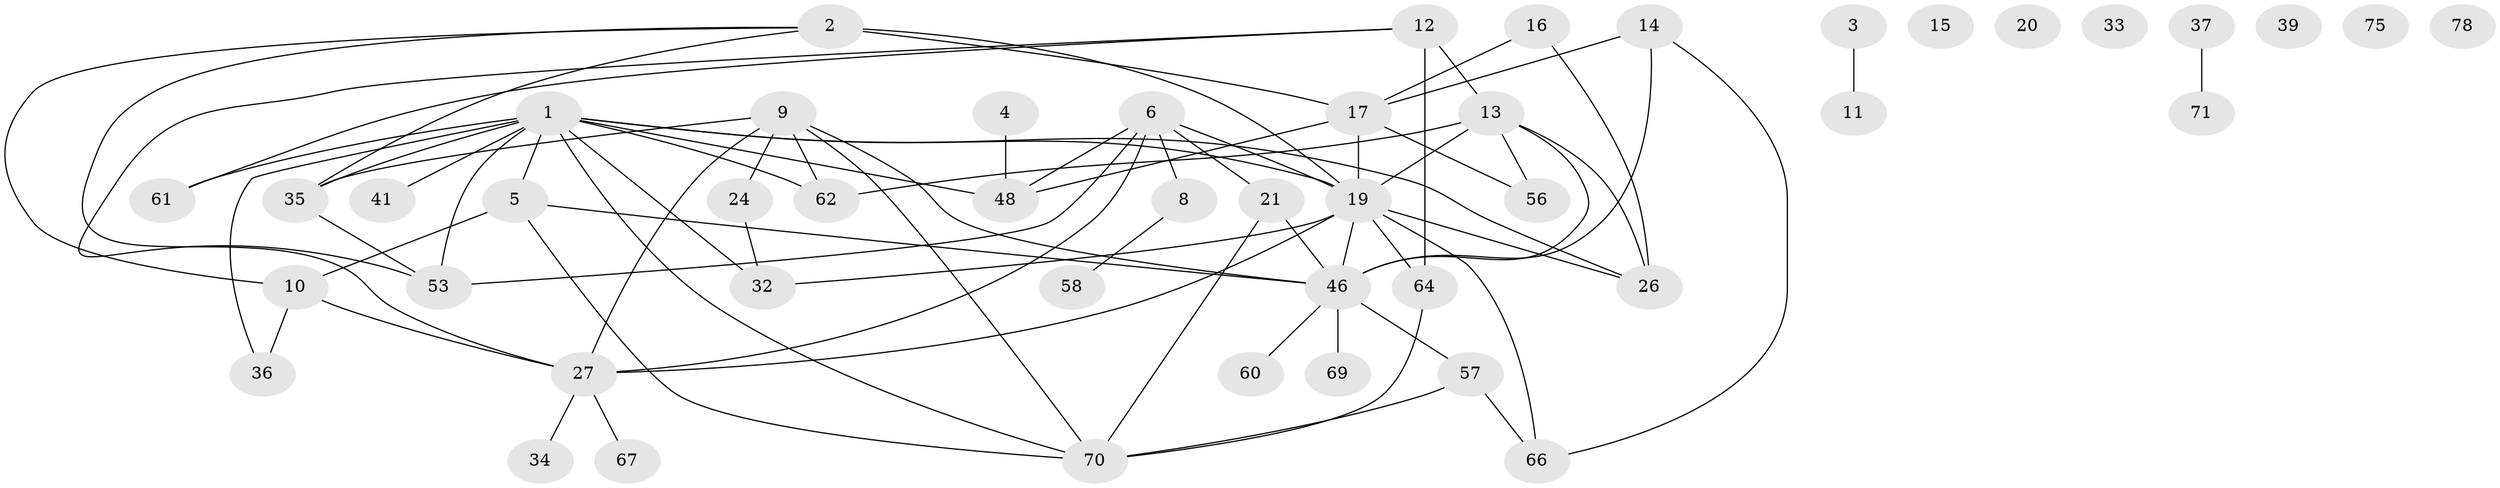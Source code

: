 // original degree distribution, {2: 0.22340425531914893, 7: 0.031914893617021274, 1: 0.2127659574468085, 3: 0.22340425531914893, 4: 0.1276595744680851, 5: 0.0851063829787234, 0: 0.06382978723404255, 6: 0.02127659574468085, 8: 0.010638297872340425}
// Generated by graph-tools (version 1.1) at 2025/12/03/09/25 04:12:52]
// undirected, 47 vertices, 73 edges
graph export_dot {
graph [start="1"]
  node [color=gray90,style=filled];
  1 [super="+80+23"];
  2 [super="+44+50+42+68"];
  3 [super="+55"];
  4;
  5 [super="+18+7"];
  6 [super="+63"];
  8;
  9 [super="+87"];
  10 [super="+28"];
  11;
  12 [super="+82+30"];
  13 [super="+59+52+25"];
  14 [super="+43+22+86"];
  15;
  16 [super="+29"];
  17 [super="+54"];
  19 [super="+45+76+31"];
  20;
  21 [super="+51"];
  24;
  26 [super="+90+40+49"];
  27 [super="+94"];
  32 [super="+73"];
  33;
  34;
  35;
  36 [super="+89"];
  37;
  39;
  41 [super="+65"];
  46 [super="+91+83"];
  48 [super="+74+72"];
  53;
  56;
  57 [super="+92+84"];
  58;
  60;
  61;
  62;
  64;
  66;
  67;
  69;
  70 [super="+88"];
  71;
  75;
  78;
  1 -- 48;
  1 -- 53;
  1 -- 5;
  1 -- 32;
  1 -- 35;
  1 -- 36;
  1 -- 70;
  1 -- 41;
  1 -- 61;
  1 -- 62;
  1 -- 26;
  1 -- 19;
  2 -- 27;
  2 -- 19 [weight=2];
  2 -- 35;
  2 -- 10;
  2 -- 17;
  3 -- 11;
  4 -- 48;
  5 -- 10;
  5 -- 70;
  5 -- 46;
  6 -- 8;
  6 -- 53;
  6 -- 48;
  6 -- 27;
  6 -- 21;
  6 -- 19;
  8 -- 58;
  9 -- 35;
  9 -- 70;
  9 -- 46;
  9 -- 27;
  9 -- 24;
  9 -- 62;
  10 -- 27;
  10 -- 36;
  12 -- 64;
  12 -- 61;
  12 -- 53;
  12 -- 13 [weight=2];
  13 -- 56;
  13 -- 62;
  13 -- 26;
  13 -- 46;
  13 -- 19 [weight=2];
  14 -- 46;
  14 -- 17;
  14 -- 66;
  16 -- 26;
  16 -- 17;
  17 -- 48;
  17 -- 19 [weight=2];
  17 -- 56;
  19 -- 46 [weight=3];
  19 -- 64;
  19 -- 26;
  19 -- 32;
  19 -- 66;
  19 -- 27;
  21 -- 46;
  21 -- 70;
  24 -- 32;
  27 -- 34;
  27 -- 67;
  35 -- 53;
  37 -- 71;
  46 -- 69;
  46 -- 57;
  46 -- 60;
  57 -- 70;
  57 -- 66;
  64 -- 70;
}
